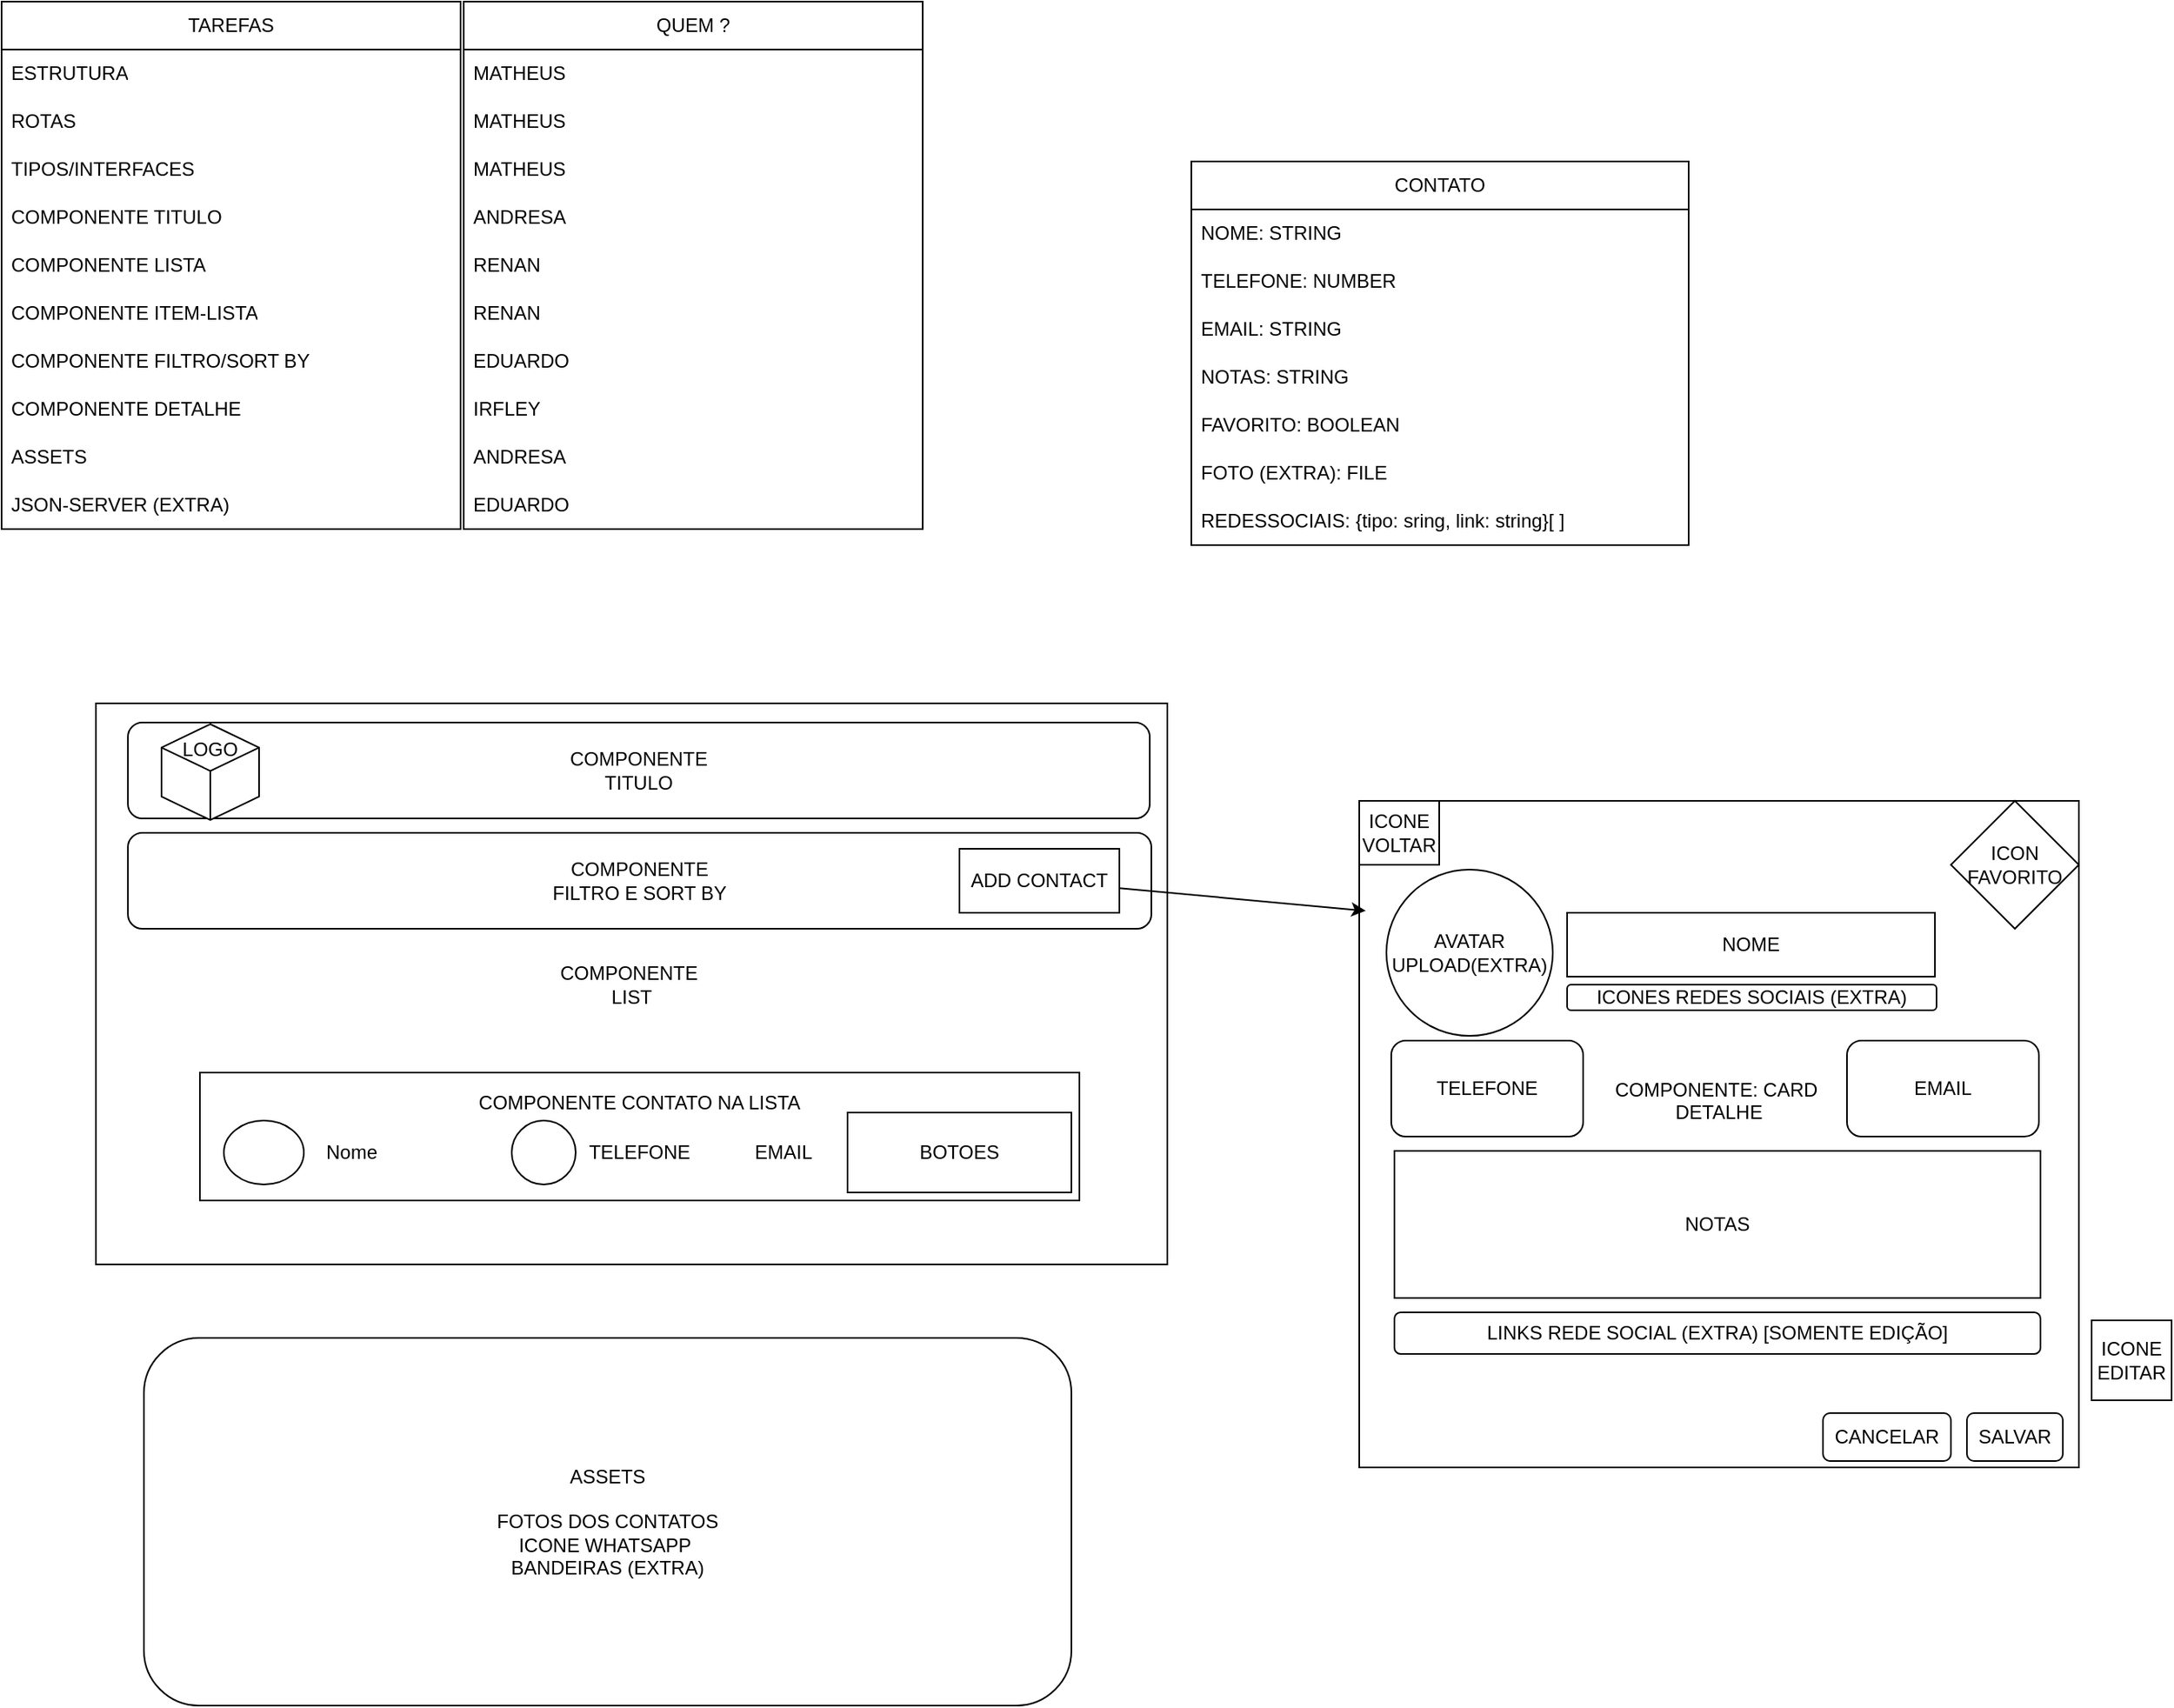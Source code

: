 <mxfile>
    <diagram id="cOHB9Vfu0sdaXRDoBpya" name="Page-1">
        <mxGraphModel dx="972" dy="946" grid="0" gridSize="10" guides="1" tooltips="1" connect="1" arrows="1" fold="1" page="0" pageScale="1" pageWidth="850" pageHeight="1100" math="0" shadow="0">
            <root>
                <mxCell id="0"/>
                <mxCell id="1" parent="0"/>
                <mxCell id="3" value="COMPONENTE: CARD&amp;nbsp;&lt;div&gt;DETALHE&lt;/div&gt;&lt;div&gt;&lt;br&gt;&lt;/div&gt;&lt;div&gt;&lt;br&gt;&lt;/div&gt;&lt;div&gt;&lt;br&gt;&lt;/div&gt;" style="rounded=0;whiteSpace=wrap;html=1;" vertex="1" parent="1">
                    <mxGeometry x="910" y="350" width="450" height="417" as="geometry"/>
                </mxCell>
                <mxCell id="2" value="COMPONENTE&amp;nbsp;&lt;div&gt;LIST&lt;/div&gt;" style="rounded=0;whiteSpace=wrap;html=1;" vertex="1" parent="1">
                    <mxGeometry x="120" y="289" width="670" height="351" as="geometry"/>
                </mxCell>
                <mxCell id="5" value="NOME" style="rounded=0;whiteSpace=wrap;html=1;" vertex="1" parent="1">
                    <mxGeometry x="1040" y="420" width="230" height="40" as="geometry"/>
                </mxCell>
                <mxCell id="6" value="COMPONENTE&lt;div&gt;FILTRO E SORT BY&lt;/div&gt;" style="rounded=1;whiteSpace=wrap;html=1;" vertex="1" parent="1">
                    <mxGeometry x="140" y="370" width="640" height="60" as="geometry"/>
                </mxCell>
                <mxCell id="7" value="AVATAR&lt;div&gt;UPLOAD(EXTRA)&lt;/div&gt;" style="ellipse;whiteSpace=wrap;html=1;aspect=fixed;" vertex="1" parent="1">
                    <mxGeometry x="927" y="393" width="104" height="104" as="geometry"/>
                </mxCell>
                <mxCell id="8" value="TELEFONE" style="rounded=1;whiteSpace=wrap;html=1;" vertex="1" parent="1">
                    <mxGeometry x="930" y="500" width="120" height="60" as="geometry"/>
                </mxCell>
                <mxCell id="9" value="EMAIL" style="rounded=1;whiteSpace=wrap;html=1;" vertex="1" parent="1">
                    <mxGeometry x="1215" y="500" width="120" height="60" as="geometry"/>
                </mxCell>
                <mxCell id="11" value="ADD CONTACT" style="rounded=0;whiteSpace=wrap;html=1;" vertex="1" parent="1">
                    <mxGeometry x="660" y="380" width="100" height="40" as="geometry"/>
                </mxCell>
                <mxCell id="12" value="ASSETS&lt;div&gt;&lt;br&gt;&lt;/div&gt;&lt;div&gt;FOTOS DOS CONTATOS&lt;/div&gt;&lt;div&gt;ICONE WHATSAPP&amp;nbsp;&lt;/div&gt;&lt;div&gt;BANDEIRAS (EXTRA)&lt;/div&gt;" style="rounded=1;whiteSpace=wrap;html=1;" vertex="1" parent="1">
                    <mxGeometry x="150" y="686" width="580" height="230" as="geometry"/>
                </mxCell>
                <mxCell id="13" value="COMPONENTE CONTATO NA LISTA&lt;div&gt;&lt;font color=&quot;#000000&quot;&gt;&lt;br&gt;&lt;/font&gt;&lt;div&gt;&lt;br&gt;&lt;/div&gt;&lt;div&gt;&lt;br&gt;&lt;/div&gt;&lt;/div&gt;" style="rounded=0;whiteSpace=wrap;html=1;" vertex="1" parent="1">
                    <mxGeometry x="185" y="520" width="550" height="80" as="geometry"/>
                </mxCell>
                <mxCell id="14" value="" style="ellipse;whiteSpace=wrap;html=1;" vertex="1" parent="1">
                    <mxGeometry x="200" y="550" width="50" height="40" as="geometry"/>
                </mxCell>
                <mxCell id="15" value="Nome" style="text;html=1;align=center;verticalAlign=middle;whiteSpace=wrap;rounded=0;" vertex="1" parent="1">
                    <mxGeometry x="250" y="555" width="60" height="30" as="geometry"/>
                </mxCell>
                <mxCell id="16" value="" style="ellipse;whiteSpace=wrap;html=1;" vertex="1" parent="1">
                    <mxGeometry x="380" y="550" width="40" height="40" as="geometry"/>
                </mxCell>
                <mxCell id="17" value="TELEFONE" style="text;html=1;align=center;verticalAlign=middle;whiteSpace=wrap;rounded=0;" vertex="1" parent="1">
                    <mxGeometry x="430" y="555" width="60" height="30" as="geometry"/>
                </mxCell>
                <mxCell id="18" value="EMAIL" style="text;html=1;align=center;verticalAlign=middle;whiteSpace=wrap;rounded=0;" vertex="1" parent="1">
                    <mxGeometry x="520" y="555" width="60" height="30" as="geometry"/>
                </mxCell>
                <mxCell id="19" value="BOTOES" style="rounded=0;whiteSpace=wrap;html=1;" vertex="1" parent="1">
                    <mxGeometry x="590" y="545" width="140" height="50" as="geometry"/>
                </mxCell>
                <mxCell id="21" value="ICONE EDITAR" style="rounded=0;whiteSpace=wrap;html=1;" vertex="1" parent="1">
                    <mxGeometry x="1368" y="675" width="50" height="50" as="geometry"/>
                </mxCell>
                <mxCell id="22" value="SALVAR" style="rounded=1;whiteSpace=wrap;html=1;" vertex="1" parent="1">
                    <mxGeometry x="1290" y="733" width="60" height="30" as="geometry"/>
                </mxCell>
                <mxCell id="23" value="CANCELAR" style="rounded=1;whiteSpace=wrap;html=1;" vertex="1" parent="1">
                    <mxGeometry x="1200" y="733" width="80" height="30" as="geometry"/>
                </mxCell>
                <mxCell id="24" value="ICONE VOLTAR" style="rounded=0;whiteSpace=wrap;html=1;" vertex="1" parent="1">
                    <mxGeometry x="910" y="350" width="50" height="40" as="geometry"/>
                </mxCell>
                <mxCell id="26" value="NOTAS" style="rounded=0;whiteSpace=wrap;html=1;" vertex="1" parent="1">
                    <mxGeometry x="932" y="569" width="404" height="92" as="geometry"/>
                </mxCell>
                <mxCell id="27" value="ICON FAVORITO" style="rhombus;whiteSpace=wrap;html=1;" vertex="1" parent="1">
                    <mxGeometry x="1280" y="350" width="80" height="80" as="geometry"/>
                </mxCell>
                <mxCell id="28" value="ICONES REDES SOCIAIS (EXTRA)" style="rounded=1;whiteSpace=wrap;html=1;" vertex="1" parent="1">
                    <mxGeometry x="1040" y="465" width="231" height="16" as="geometry"/>
                </mxCell>
                <mxCell id="29" value="LINKS REDE SOCIAL (EXTRA) [SOMENTE EDIÇÃO]" style="rounded=1;whiteSpace=wrap;html=1;" vertex="1" parent="1">
                    <mxGeometry x="932" y="670" width="404" height="26" as="geometry"/>
                </mxCell>
                <mxCell id="31" value="COMPONENTE&lt;div&gt;TITULO&lt;/div&gt;" style="rounded=1;whiteSpace=wrap;html=1;" vertex="1" parent="1">
                    <mxGeometry x="140" y="301" width="639" height="60" as="geometry"/>
                </mxCell>
                <mxCell id="33" value="" style="endArrow=classic;html=1;entryX=0.009;entryY=0.165;entryDx=0;entryDy=0;entryPerimeter=0;" edge="1" parent="1" source="11" target="3">
                    <mxGeometry width="50" height="50" relative="1" as="geometry">
                        <mxPoint x="835" y="610" as="sourcePoint"/>
                        <mxPoint x="885" y="560" as="targetPoint"/>
                    </mxGeometry>
                </mxCell>
                <mxCell id="47" value="LOGO&lt;div&gt;&lt;br&gt;&lt;/div&gt;&lt;div&gt;&lt;br&gt;&lt;/div&gt;" style="html=1;whiteSpace=wrap;shape=isoCube2;backgroundOutline=1;isoAngle=15;" vertex="1" parent="1">
                    <mxGeometry x="161" y="302" width="61" height="60" as="geometry"/>
                </mxCell>
                <mxCell id="52" value="CONTATO" style="swimlane;fontStyle=0;childLayout=stackLayout;horizontal=1;startSize=30;horizontalStack=0;resizeParent=1;resizeParentMax=0;resizeLast=0;collapsible=1;marginBottom=0;whiteSpace=wrap;html=1;" vertex="1" parent="1">
                    <mxGeometry x="805" y="-50" width="311" height="240" as="geometry"/>
                </mxCell>
                <mxCell id="53" value="NOME: STRING" style="text;strokeColor=none;fillColor=none;align=left;verticalAlign=middle;spacingLeft=4;spacingRight=4;overflow=hidden;points=[[0,0.5],[1,0.5]];portConstraint=eastwest;rotatable=0;whiteSpace=wrap;html=1;" vertex="1" parent="52">
                    <mxGeometry y="30" width="311" height="30" as="geometry"/>
                </mxCell>
                <mxCell id="54" value="TELEFONE: NUMBER" style="text;strokeColor=none;fillColor=none;align=left;verticalAlign=middle;spacingLeft=4;spacingRight=4;overflow=hidden;points=[[0,0.5],[1,0.5]];portConstraint=eastwest;rotatable=0;whiteSpace=wrap;html=1;" vertex="1" parent="52">
                    <mxGeometry y="60" width="311" height="30" as="geometry"/>
                </mxCell>
                <mxCell id="58" value="EMAIL: STRING" style="text;strokeColor=none;fillColor=none;align=left;verticalAlign=middle;spacingLeft=4;spacingRight=4;overflow=hidden;points=[[0,0.5],[1,0.5]];portConstraint=eastwest;rotatable=0;whiteSpace=wrap;html=1;" vertex="1" parent="52">
                    <mxGeometry y="90" width="311" height="30" as="geometry"/>
                </mxCell>
                <mxCell id="55" value="NOTAS:&amp;nbsp;&lt;span style=&quot;color: rgb(0, 0, 0);&quot;&gt;STRING&lt;/span&gt;" style="text;strokeColor=none;fillColor=none;align=left;verticalAlign=middle;spacingLeft=4;spacingRight=4;overflow=hidden;points=[[0,0.5],[1,0.5]];portConstraint=eastwest;rotatable=0;whiteSpace=wrap;html=1;" vertex="1" parent="52">
                    <mxGeometry y="120" width="311" height="30" as="geometry"/>
                </mxCell>
                <mxCell id="57" value="FAVORITO: BOOLEAN" style="text;strokeColor=none;fillColor=none;align=left;verticalAlign=middle;spacingLeft=4;spacingRight=4;overflow=hidden;points=[[0,0.5],[1,0.5]];portConstraint=eastwest;rotatable=0;whiteSpace=wrap;html=1;" vertex="1" parent="52">
                    <mxGeometry y="150" width="311" height="30" as="geometry"/>
                </mxCell>
                <mxCell id="60" value="FOTO (EXTRA): FILE" style="text;strokeColor=none;fillColor=none;align=left;verticalAlign=middle;spacingLeft=4;spacingRight=4;overflow=hidden;points=[[0,0.5],[1,0.5]];portConstraint=eastwest;rotatable=0;whiteSpace=wrap;html=1;" vertex="1" parent="52">
                    <mxGeometry y="180" width="311" height="30" as="geometry"/>
                </mxCell>
                <mxCell id="62" value="REDESSOCIAIS: {tipo: sring, link: string}[ ]" style="text;strokeColor=none;fillColor=none;align=left;verticalAlign=middle;spacingLeft=4;spacingRight=4;overflow=hidden;points=[[0,0.5],[1,0.5]];portConstraint=eastwest;rotatable=0;whiteSpace=wrap;html=1;" vertex="1" parent="52">
                    <mxGeometry y="210" width="311" height="30" as="geometry"/>
                </mxCell>
                <mxCell id="63" value="TAREFAS" style="swimlane;fontStyle=0;childLayout=stackLayout;horizontal=1;startSize=30;horizontalStack=0;resizeParent=1;resizeParentMax=0;resizeLast=0;collapsible=1;marginBottom=0;whiteSpace=wrap;html=1;" vertex="1" parent="1">
                    <mxGeometry x="61" y="-150" width="287" height="330" as="geometry"/>
                </mxCell>
                <mxCell id="64" value="ESTRUTURA" style="text;strokeColor=none;fillColor=none;align=left;verticalAlign=middle;spacingLeft=4;spacingRight=4;overflow=hidden;points=[[0,0.5],[1,0.5]];portConstraint=eastwest;rotatable=0;whiteSpace=wrap;html=1;" vertex="1" parent="63">
                    <mxGeometry y="30" width="287" height="30" as="geometry"/>
                </mxCell>
                <mxCell id="65" value="ROTAS" style="text;strokeColor=none;fillColor=none;align=left;verticalAlign=middle;spacingLeft=4;spacingRight=4;overflow=hidden;points=[[0,0.5],[1,0.5]];portConstraint=eastwest;rotatable=0;whiteSpace=wrap;html=1;" vertex="1" parent="63">
                    <mxGeometry y="60" width="287" height="30" as="geometry"/>
                </mxCell>
                <mxCell id="73" value="TIPOS/INTERFACES" style="text;strokeColor=none;fillColor=none;align=left;verticalAlign=middle;spacingLeft=4;spacingRight=4;overflow=hidden;points=[[0,0.5],[1,0.5]];portConstraint=eastwest;rotatable=0;whiteSpace=wrap;html=1;" vertex="1" parent="63">
                    <mxGeometry y="90" width="287" height="30" as="geometry"/>
                </mxCell>
                <mxCell id="68" value="COMPONENTE TITULO" style="text;strokeColor=none;fillColor=none;align=left;verticalAlign=middle;spacingLeft=4;spacingRight=4;overflow=hidden;points=[[0,0.5],[1,0.5]];portConstraint=eastwest;rotatable=0;whiteSpace=wrap;html=1;" vertex="1" parent="63">
                    <mxGeometry y="120" width="287" height="30" as="geometry"/>
                </mxCell>
                <mxCell id="69" value="COMPONENTE LISTA" style="text;strokeColor=none;fillColor=none;align=left;verticalAlign=middle;spacingLeft=4;spacingRight=4;overflow=hidden;points=[[0,0.5],[1,0.5]];portConstraint=eastwest;rotatable=0;whiteSpace=wrap;html=1;" vertex="1" parent="63">
                    <mxGeometry y="150" width="287" height="30" as="geometry"/>
                </mxCell>
                <mxCell id="72" value="COMPONENTE ITEM-LISTA" style="text;strokeColor=none;fillColor=none;align=left;verticalAlign=middle;spacingLeft=4;spacingRight=4;overflow=hidden;points=[[0,0.5],[1,0.5]];portConstraint=eastwest;rotatable=0;whiteSpace=wrap;html=1;" vertex="1" parent="63">
                    <mxGeometry y="180" width="287" height="30" as="geometry"/>
                </mxCell>
                <mxCell id="70" value="COMPONENTE FILTRO/SORT BY" style="text;strokeColor=none;fillColor=none;align=left;verticalAlign=middle;spacingLeft=4;spacingRight=4;overflow=hidden;points=[[0,0.5],[1,0.5]];portConstraint=eastwest;rotatable=0;whiteSpace=wrap;html=1;" vertex="1" parent="63">
                    <mxGeometry y="210" width="287" height="30" as="geometry"/>
                </mxCell>
                <mxCell id="71" value="COMPONENTE DETALHE" style="text;strokeColor=none;fillColor=none;align=left;verticalAlign=middle;spacingLeft=4;spacingRight=4;overflow=hidden;points=[[0,0.5],[1,0.5]];portConstraint=eastwest;rotatable=0;whiteSpace=wrap;html=1;" vertex="1" parent="63">
                    <mxGeometry y="240" width="287" height="30" as="geometry"/>
                </mxCell>
                <mxCell id="66" value="ASSETS" style="text;strokeColor=none;fillColor=none;align=left;verticalAlign=middle;spacingLeft=4;spacingRight=4;overflow=hidden;points=[[0,0.5],[1,0.5]];portConstraint=eastwest;rotatable=0;whiteSpace=wrap;html=1;" vertex="1" parent="63">
                    <mxGeometry y="270" width="287" height="30" as="geometry"/>
                </mxCell>
                <mxCell id="67" value="JSON-SERVER (EXTRA)" style="text;strokeColor=none;fillColor=none;align=left;verticalAlign=middle;spacingLeft=4;spacingRight=4;overflow=hidden;points=[[0,0.5],[1,0.5]];portConstraint=eastwest;rotatable=0;whiteSpace=wrap;html=1;" vertex="1" parent="63">
                    <mxGeometry y="300" width="287" height="30" as="geometry"/>
                </mxCell>
                <mxCell id="74" value="QUEM ?" style="swimlane;fontStyle=0;childLayout=stackLayout;horizontal=1;startSize=30;horizontalStack=0;resizeParent=1;resizeParentMax=0;resizeLast=0;collapsible=1;marginBottom=0;whiteSpace=wrap;html=1;" vertex="1" parent="1">
                    <mxGeometry x="350" y="-150" width="287" height="330" as="geometry"/>
                </mxCell>
                <mxCell id="75" value="MATHEUS" style="text;strokeColor=none;fillColor=none;align=left;verticalAlign=middle;spacingLeft=4;spacingRight=4;overflow=hidden;points=[[0,0.5],[1,0.5]];portConstraint=eastwest;rotatable=0;whiteSpace=wrap;html=1;" vertex="1" parent="74">
                    <mxGeometry y="30" width="287" height="30" as="geometry"/>
                </mxCell>
                <mxCell id="76" value="MATHEUS" style="text;strokeColor=none;fillColor=none;align=left;verticalAlign=middle;spacingLeft=4;spacingRight=4;overflow=hidden;points=[[0,0.5],[1,0.5]];portConstraint=eastwest;rotatable=0;whiteSpace=wrap;html=1;" vertex="1" parent="74">
                    <mxGeometry y="60" width="287" height="30" as="geometry"/>
                </mxCell>
                <mxCell id="77" value="MATHEUS" style="text;strokeColor=none;fillColor=none;align=left;verticalAlign=middle;spacingLeft=4;spacingRight=4;overflow=hidden;points=[[0,0.5],[1,0.5]];portConstraint=eastwest;rotatable=0;whiteSpace=wrap;html=1;" vertex="1" parent="74">
                    <mxGeometry y="90" width="287" height="30" as="geometry"/>
                </mxCell>
                <mxCell id="78" value="ANDRESA" style="text;strokeColor=none;fillColor=none;align=left;verticalAlign=middle;spacingLeft=4;spacingRight=4;overflow=hidden;points=[[0,0.5],[1,0.5]];portConstraint=eastwest;rotatable=0;whiteSpace=wrap;html=1;" vertex="1" parent="74">
                    <mxGeometry y="120" width="287" height="30" as="geometry"/>
                </mxCell>
                <mxCell id="79" value="RENAN" style="text;strokeColor=none;fillColor=none;align=left;verticalAlign=middle;spacingLeft=4;spacingRight=4;overflow=hidden;points=[[0,0.5],[1,0.5]];portConstraint=eastwest;rotatable=0;whiteSpace=wrap;html=1;" vertex="1" parent="74">
                    <mxGeometry y="150" width="287" height="30" as="geometry"/>
                </mxCell>
                <mxCell id="80" value="RENAN" style="text;strokeColor=none;fillColor=none;align=left;verticalAlign=middle;spacingLeft=4;spacingRight=4;overflow=hidden;points=[[0,0.5],[1,0.5]];portConstraint=eastwest;rotatable=0;whiteSpace=wrap;html=1;" vertex="1" parent="74">
                    <mxGeometry y="180" width="287" height="30" as="geometry"/>
                </mxCell>
                <mxCell id="81" value="EDUARDO" style="text;strokeColor=none;fillColor=none;align=left;verticalAlign=middle;spacingLeft=4;spacingRight=4;overflow=hidden;points=[[0,0.5],[1,0.5]];portConstraint=eastwest;rotatable=0;whiteSpace=wrap;html=1;" vertex="1" parent="74">
                    <mxGeometry y="210" width="287" height="30" as="geometry"/>
                </mxCell>
                <mxCell id="82" value="IRFLEY" style="text;strokeColor=none;fillColor=none;align=left;verticalAlign=middle;spacingLeft=4;spacingRight=4;overflow=hidden;points=[[0,0.5],[1,0.5]];portConstraint=eastwest;rotatable=0;whiteSpace=wrap;html=1;" vertex="1" parent="74">
                    <mxGeometry y="240" width="287" height="30" as="geometry"/>
                </mxCell>
                <mxCell id="83" value="ANDRESA" style="text;strokeColor=none;fillColor=none;align=left;verticalAlign=middle;spacingLeft=4;spacingRight=4;overflow=hidden;points=[[0,0.5],[1,0.5]];portConstraint=eastwest;rotatable=0;whiteSpace=wrap;html=1;" vertex="1" parent="74">
                    <mxGeometry y="270" width="287" height="30" as="geometry"/>
                </mxCell>
                <mxCell id="84" value="EDUARDO" style="text;strokeColor=none;fillColor=none;align=left;verticalAlign=middle;spacingLeft=4;spacingRight=4;overflow=hidden;points=[[0,0.5],[1,0.5]];portConstraint=eastwest;rotatable=0;whiteSpace=wrap;html=1;" vertex="1" parent="74">
                    <mxGeometry y="300" width="287" height="30" as="geometry"/>
                </mxCell>
            </root>
        </mxGraphModel>
    </diagram>
</mxfile>